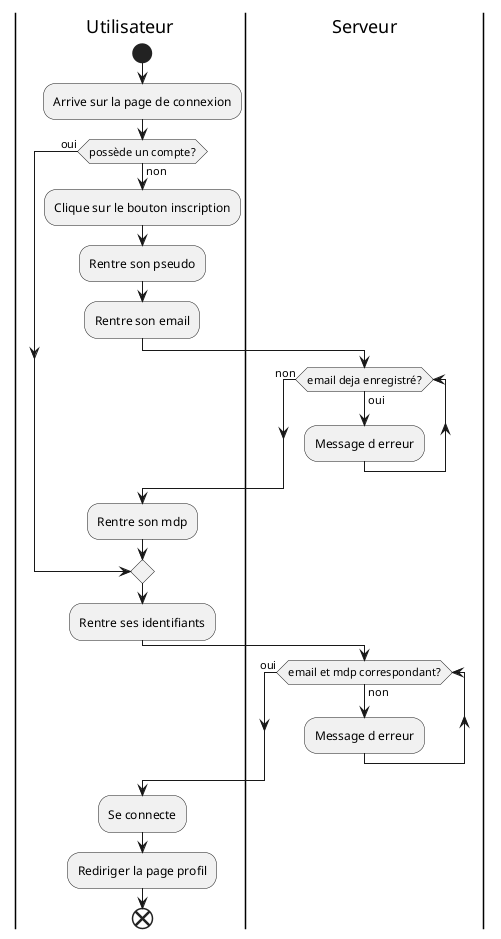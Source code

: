 @startuml Diagramme Activités Connexion

|Utilisateur|
start 
:Arrive sur la page de connexion;
if (possède un compte?) then (non)
    :Clique sur le bouton inscription;
    :Rentre son pseudo;
    :Rentre son email;
    |Serveur|
    while (email deja enregistré?) is (oui)
        :Message d erreur;
    endwhile (non) 
    |Utilisateur|
    :Rentre son mdp;
else (oui)
endif
:Rentre ses identifiants;
|Serveur|
while (email et mdp correspondant?) is (non)
    :Message d erreur;
endwhile (oui) 
|Utilisateur|
:Se connecte;
:Rediriger la page profil;
end

@enduml